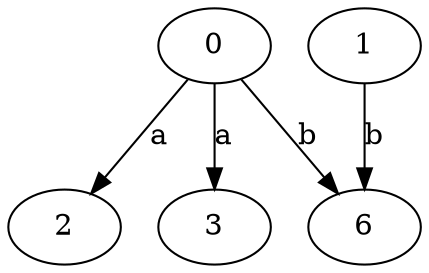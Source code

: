 strict digraph  {
0;
2;
3;
1;
6;
0 -> 2  [label=a];
0 -> 3  [label=a];
0 -> 6  [label=b];
1 -> 6  [label=b];
}
